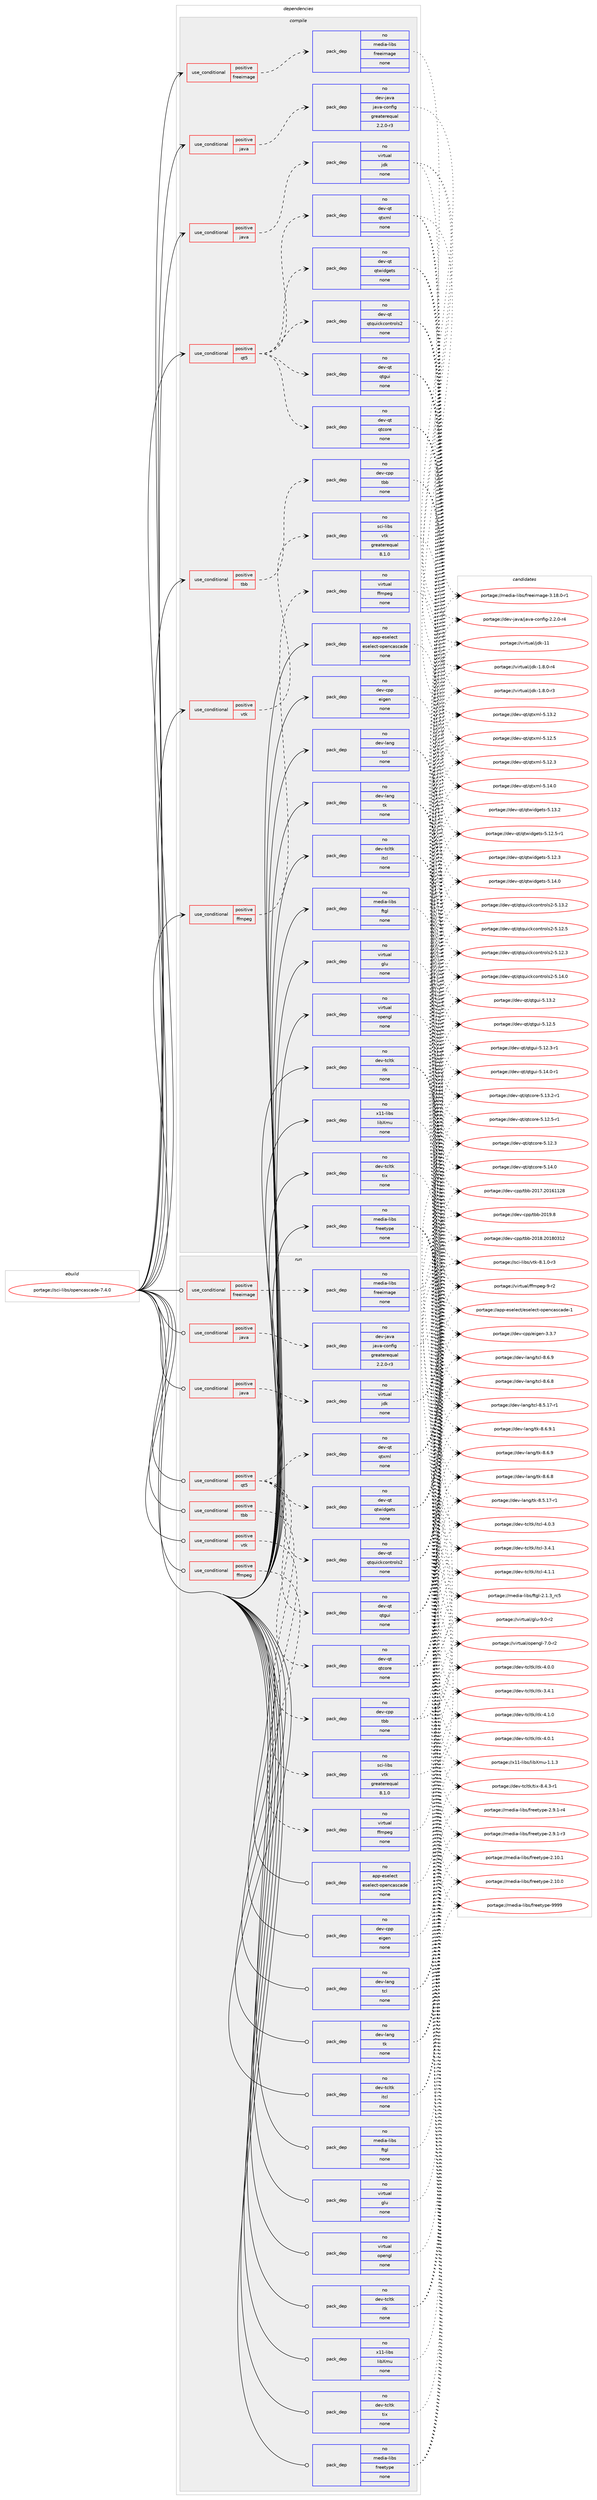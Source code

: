 digraph prolog {

# *************
# Graph options
# *************

newrank=true;
concentrate=true;
compound=true;
graph [rankdir=LR,fontname=Helvetica,fontsize=10,ranksep=1.5];#, ranksep=2.5, nodesep=0.2];
edge  [arrowhead=vee];
node  [fontname=Helvetica,fontsize=10];

# **********
# The ebuild
# **********

subgraph cluster_leftcol {
color=gray;
rank=same;
label=<<i>ebuild</i>>;
id [label="portage://sci-libs/opencascade-7.4.0", color=red, width=4, href="../sci-libs/opencascade-7.4.0.svg"];
}

# ****************
# The dependencies
# ****************

subgraph cluster_midcol {
color=gray;
label=<<i>dependencies</i>>;
subgraph cluster_compile {
fillcolor="#eeeeee";
style=filled;
label=<<i>compile</i>>;
subgraph cond18447 {
dependency97532 [label=<<TABLE BORDER="0" CELLBORDER="1" CELLSPACING="0" CELLPADDING="4"><TR><TD ROWSPAN="3" CELLPADDING="10">use_conditional</TD></TR><TR><TD>positive</TD></TR><TR><TD>ffmpeg</TD></TR></TABLE>>, shape=none, color=red];
subgraph pack77409 {
dependency97533 [label=<<TABLE BORDER="0" CELLBORDER="1" CELLSPACING="0" CELLPADDING="4" WIDTH="220"><TR><TD ROWSPAN="6" CELLPADDING="30">pack_dep</TD></TR><TR><TD WIDTH="110">no</TD></TR><TR><TD>virtual</TD></TR><TR><TD>ffmpeg</TD></TR><TR><TD>none</TD></TR><TR><TD></TD></TR></TABLE>>, shape=none, color=blue];
}
dependency97532:e -> dependency97533:w [weight=20,style="dashed",arrowhead="vee"];
}
id:e -> dependency97532:w [weight=20,style="solid",arrowhead="vee"];
subgraph cond18448 {
dependency97534 [label=<<TABLE BORDER="0" CELLBORDER="1" CELLSPACING="0" CELLPADDING="4"><TR><TD ROWSPAN="3" CELLPADDING="10">use_conditional</TD></TR><TR><TD>positive</TD></TR><TR><TD>freeimage</TD></TR></TABLE>>, shape=none, color=red];
subgraph pack77410 {
dependency97535 [label=<<TABLE BORDER="0" CELLBORDER="1" CELLSPACING="0" CELLPADDING="4" WIDTH="220"><TR><TD ROWSPAN="6" CELLPADDING="30">pack_dep</TD></TR><TR><TD WIDTH="110">no</TD></TR><TR><TD>media-libs</TD></TR><TR><TD>freeimage</TD></TR><TR><TD>none</TD></TR><TR><TD></TD></TR></TABLE>>, shape=none, color=blue];
}
dependency97534:e -> dependency97535:w [weight=20,style="dashed",arrowhead="vee"];
}
id:e -> dependency97534:w [weight=20,style="solid",arrowhead="vee"];
subgraph cond18449 {
dependency97536 [label=<<TABLE BORDER="0" CELLBORDER="1" CELLSPACING="0" CELLPADDING="4"><TR><TD ROWSPAN="3" CELLPADDING="10">use_conditional</TD></TR><TR><TD>positive</TD></TR><TR><TD>java</TD></TR></TABLE>>, shape=none, color=red];
subgraph pack77411 {
dependency97537 [label=<<TABLE BORDER="0" CELLBORDER="1" CELLSPACING="0" CELLPADDING="4" WIDTH="220"><TR><TD ROWSPAN="6" CELLPADDING="30">pack_dep</TD></TR><TR><TD WIDTH="110">no</TD></TR><TR><TD>dev-java</TD></TR><TR><TD>java-config</TD></TR><TR><TD>greaterequal</TD></TR><TR><TD>2.2.0-r3</TD></TR></TABLE>>, shape=none, color=blue];
}
dependency97536:e -> dependency97537:w [weight=20,style="dashed",arrowhead="vee"];
}
id:e -> dependency97536:w [weight=20,style="solid",arrowhead="vee"];
subgraph cond18450 {
dependency97538 [label=<<TABLE BORDER="0" CELLBORDER="1" CELLSPACING="0" CELLPADDING="4"><TR><TD ROWSPAN="3" CELLPADDING="10">use_conditional</TD></TR><TR><TD>positive</TD></TR><TR><TD>java</TD></TR></TABLE>>, shape=none, color=red];
subgraph pack77412 {
dependency97539 [label=<<TABLE BORDER="0" CELLBORDER="1" CELLSPACING="0" CELLPADDING="4" WIDTH="220"><TR><TD ROWSPAN="6" CELLPADDING="30">pack_dep</TD></TR><TR><TD WIDTH="110">no</TD></TR><TR><TD>virtual</TD></TR><TR><TD>jdk</TD></TR><TR><TD>none</TD></TR><TR><TD></TD></TR></TABLE>>, shape=none, color=blue];
}
dependency97538:e -> dependency97539:w [weight=20,style="dashed",arrowhead="vee"];
}
id:e -> dependency97538:w [weight=20,style="solid",arrowhead="vee"];
subgraph cond18451 {
dependency97540 [label=<<TABLE BORDER="0" CELLBORDER="1" CELLSPACING="0" CELLPADDING="4"><TR><TD ROWSPAN="3" CELLPADDING="10">use_conditional</TD></TR><TR><TD>positive</TD></TR><TR><TD>qt5</TD></TR></TABLE>>, shape=none, color=red];
subgraph pack77413 {
dependency97541 [label=<<TABLE BORDER="0" CELLBORDER="1" CELLSPACING="0" CELLPADDING="4" WIDTH="220"><TR><TD ROWSPAN="6" CELLPADDING="30">pack_dep</TD></TR><TR><TD WIDTH="110">no</TD></TR><TR><TD>dev-qt</TD></TR><TR><TD>qtcore</TD></TR><TR><TD>none</TD></TR><TR><TD></TD></TR></TABLE>>, shape=none, color=blue];
}
dependency97540:e -> dependency97541:w [weight=20,style="dashed",arrowhead="vee"];
subgraph pack77414 {
dependency97542 [label=<<TABLE BORDER="0" CELLBORDER="1" CELLSPACING="0" CELLPADDING="4" WIDTH="220"><TR><TD ROWSPAN="6" CELLPADDING="30">pack_dep</TD></TR><TR><TD WIDTH="110">no</TD></TR><TR><TD>dev-qt</TD></TR><TR><TD>qtgui</TD></TR><TR><TD>none</TD></TR><TR><TD></TD></TR></TABLE>>, shape=none, color=blue];
}
dependency97540:e -> dependency97542:w [weight=20,style="dashed",arrowhead="vee"];
subgraph pack77415 {
dependency97543 [label=<<TABLE BORDER="0" CELLBORDER="1" CELLSPACING="0" CELLPADDING="4" WIDTH="220"><TR><TD ROWSPAN="6" CELLPADDING="30">pack_dep</TD></TR><TR><TD WIDTH="110">no</TD></TR><TR><TD>dev-qt</TD></TR><TR><TD>qtquickcontrols2</TD></TR><TR><TD>none</TD></TR><TR><TD></TD></TR></TABLE>>, shape=none, color=blue];
}
dependency97540:e -> dependency97543:w [weight=20,style="dashed",arrowhead="vee"];
subgraph pack77416 {
dependency97544 [label=<<TABLE BORDER="0" CELLBORDER="1" CELLSPACING="0" CELLPADDING="4" WIDTH="220"><TR><TD ROWSPAN="6" CELLPADDING="30">pack_dep</TD></TR><TR><TD WIDTH="110">no</TD></TR><TR><TD>dev-qt</TD></TR><TR><TD>qtwidgets</TD></TR><TR><TD>none</TD></TR><TR><TD></TD></TR></TABLE>>, shape=none, color=blue];
}
dependency97540:e -> dependency97544:w [weight=20,style="dashed",arrowhead="vee"];
subgraph pack77417 {
dependency97545 [label=<<TABLE BORDER="0" CELLBORDER="1" CELLSPACING="0" CELLPADDING="4" WIDTH="220"><TR><TD ROWSPAN="6" CELLPADDING="30">pack_dep</TD></TR><TR><TD WIDTH="110">no</TD></TR><TR><TD>dev-qt</TD></TR><TR><TD>qtxml</TD></TR><TR><TD>none</TD></TR><TR><TD></TD></TR></TABLE>>, shape=none, color=blue];
}
dependency97540:e -> dependency97545:w [weight=20,style="dashed",arrowhead="vee"];
}
id:e -> dependency97540:w [weight=20,style="solid",arrowhead="vee"];
subgraph cond18452 {
dependency97546 [label=<<TABLE BORDER="0" CELLBORDER="1" CELLSPACING="0" CELLPADDING="4"><TR><TD ROWSPAN="3" CELLPADDING="10">use_conditional</TD></TR><TR><TD>positive</TD></TR><TR><TD>tbb</TD></TR></TABLE>>, shape=none, color=red];
subgraph pack77418 {
dependency97547 [label=<<TABLE BORDER="0" CELLBORDER="1" CELLSPACING="0" CELLPADDING="4" WIDTH="220"><TR><TD ROWSPAN="6" CELLPADDING="30">pack_dep</TD></TR><TR><TD WIDTH="110">no</TD></TR><TR><TD>dev-cpp</TD></TR><TR><TD>tbb</TD></TR><TR><TD>none</TD></TR><TR><TD></TD></TR></TABLE>>, shape=none, color=blue];
}
dependency97546:e -> dependency97547:w [weight=20,style="dashed",arrowhead="vee"];
}
id:e -> dependency97546:w [weight=20,style="solid",arrowhead="vee"];
subgraph cond18453 {
dependency97548 [label=<<TABLE BORDER="0" CELLBORDER="1" CELLSPACING="0" CELLPADDING="4"><TR><TD ROWSPAN="3" CELLPADDING="10">use_conditional</TD></TR><TR><TD>positive</TD></TR><TR><TD>vtk</TD></TR></TABLE>>, shape=none, color=red];
subgraph pack77419 {
dependency97549 [label=<<TABLE BORDER="0" CELLBORDER="1" CELLSPACING="0" CELLPADDING="4" WIDTH="220"><TR><TD ROWSPAN="6" CELLPADDING="30">pack_dep</TD></TR><TR><TD WIDTH="110">no</TD></TR><TR><TD>sci-libs</TD></TR><TR><TD>vtk</TD></TR><TR><TD>greaterequal</TD></TR><TR><TD>8.1.0</TD></TR></TABLE>>, shape=none, color=blue];
}
dependency97548:e -> dependency97549:w [weight=20,style="dashed",arrowhead="vee"];
}
id:e -> dependency97548:w [weight=20,style="solid",arrowhead="vee"];
subgraph pack77420 {
dependency97550 [label=<<TABLE BORDER="0" CELLBORDER="1" CELLSPACING="0" CELLPADDING="4" WIDTH="220"><TR><TD ROWSPAN="6" CELLPADDING="30">pack_dep</TD></TR><TR><TD WIDTH="110">no</TD></TR><TR><TD>app-eselect</TD></TR><TR><TD>eselect-opencascade</TD></TR><TR><TD>none</TD></TR><TR><TD></TD></TR></TABLE>>, shape=none, color=blue];
}
id:e -> dependency97550:w [weight=20,style="solid",arrowhead="vee"];
subgraph pack77421 {
dependency97551 [label=<<TABLE BORDER="0" CELLBORDER="1" CELLSPACING="0" CELLPADDING="4" WIDTH="220"><TR><TD ROWSPAN="6" CELLPADDING="30">pack_dep</TD></TR><TR><TD WIDTH="110">no</TD></TR><TR><TD>dev-cpp</TD></TR><TR><TD>eigen</TD></TR><TR><TD>none</TD></TR><TR><TD></TD></TR></TABLE>>, shape=none, color=blue];
}
id:e -> dependency97551:w [weight=20,style="solid",arrowhead="vee"];
subgraph pack77422 {
dependency97552 [label=<<TABLE BORDER="0" CELLBORDER="1" CELLSPACING="0" CELLPADDING="4" WIDTH="220"><TR><TD ROWSPAN="6" CELLPADDING="30">pack_dep</TD></TR><TR><TD WIDTH="110">no</TD></TR><TR><TD>dev-lang</TD></TR><TR><TD>tcl</TD></TR><TR><TD>none</TD></TR><TR><TD></TD></TR></TABLE>>, shape=none, color=blue];
}
id:e -> dependency97552:w [weight=20,style="solid",arrowhead="vee"];
subgraph pack77423 {
dependency97553 [label=<<TABLE BORDER="0" CELLBORDER="1" CELLSPACING="0" CELLPADDING="4" WIDTH="220"><TR><TD ROWSPAN="6" CELLPADDING="30">pack_dep</TD></TR><TR><TD WIDTH="110">no</TD></TR><TR><TD>dev-lang</TD></TR><TR><TD>tk</TD></TR><TR><TD>none</TD></TR><TR><TD></TD></TR></TABLE>>, shape=none, color=blue];
}
id:e -> dependency97553:w [weight=20,style="solid",arrowhead="vee"];
subgraph pack77424 {
dependency97554 [label=<<TABLE BORDER="0" CELLBORDER="1" CELLSPACING="0" CELLPADDING="4" WIDTH="220"><TR><TD ROWSPAN="6" CELLPADDING="30">pack_dep</TD></TR><TR><TD WIDTH="110">no</TD></TR><TR><TD>dev-tcltk</TD></TR><TR><TD>itcl</TD></TR><TR><TD>none</TD></TR><TR><TD></TD></TR></TABLE>>, shape=none, color=blue];
}
id:e -> dependency97554:w [weight=20,style="solid",arrowhead="vee"];
subgraph pack77425 {
dependency97555 [label=<<TABLE BORDER="0" CELLBORDER="1" CELLSPACING="0" CELLPADDING="4" WIDTH="220"><TR><TD ROWSPAN="6" CELLPADDING="30">pack_dep</TD></TR><TR><TD WIDTH="110">no</TD></TR><TR><TD>dev-tcltk</TD></TR><TR><TD>itk</TD></TR><TR><TD>none</TD></TR><TR><TD></TD></TR></TABLE>>, shape=none, color=blue];
}
id:e -> dependency97555:w [weight=20,style="solid",arrowhead="vee"];
subgraph pack77426 {
dependency97556 [label=<<TABLE BORDER="0" CELLBORDER="1" CELLSPACING="0" CELLPADDING="4" WIDTH="220"><TR><TD ROWSPAN="6" CELLPADDING="30">pack_dep</TD></TR><TR><TD WIDTH="110">no</TD></TR><TR><TD>dev-tcltk</TD></TR><TR><TD>tix</TD></TR><TR><TD>none</TD></TR><TR><TD></TD></TR></TABLE>>, shape=none, color=blue];
}
id:e -> dependency97556:w [weight=20,style="solid",arrowhead="vee"];
subgraph pack77427 {
dependency97557 [label=<<TABLE BORDER="0" CELLBORDER="1" CELLSPACING="0" CELLPADDING="4" WIDTH="220"><TR><TD ROWSPAN="6" CELLPADDING="30">pack_dep</TD></TR><TR><TD WIDTH="110">no</TD></TR><TR><TD>media-libs</TD></TR><TR><TD>freetype</TD></TR><TR><TD>none</TD></TR><TR><TD></TD></TR></TABLE>>, shape=none, color=blue];
}
id:e -> dependency97557:w [weight=20,style="solid",arrowhead="vee"];
subgraph pack77428 {
dependency97558 [label=<<TABLE BORDER="0" CELLBORDER="1" CELLSPACING="0" CELLPADDING="4" WIDTH="220"><TR><TD ROWSPAN="6" CELLPADDING="30">pack_dep</TD></TR><TR><TD WIDTH="110">no</TD></TR><TR><TD>media-libs</TD></TR><TR><TD>ftgl</TD></TR><TR><TD>none</TD></TR><TR><TD></TD></TR></TABLE>>, shape=none, color=blue];
}
id:e -> dependency97558:w [weight=20,style="solid",arrowhead="vee"];
subgraph pack77429 {
dependency97559 [label=<<TABLE BORDER="0" CELLBORDER="1" CELLSPACING="0" CELLPADDING="4" WIDTH="220"><TR><TD ROWSPAN="6" CELLPADDING="30">pack_dep</TD></TR><TR><TD WIDTH="110">no</TD></TR><TR><TD>virtual</TD></TR><TR><TD>glu</TD></TR><TR><TD>none</TD></TR><TR><TD></TD></TR></TABLE>>, shape=none, color=blue];
}
id:e -> dependency97559:w [weight=20,style="solid",arrowhead="vee"];
subgraph pack77430 {
dependency97560 [label=<<TABLE BORDER="0" CELLBORDER="1" CELLSPACING="0" CELLPADDING="4" WIDTH="220"><TR><TD ROWSPAN="6" CELLPADDING="30">pack_dep</TD></TR><TR><TD WIDTH="110">no</TD></TR><TR><TD>virtual</TD></TR><TR><TD>opengl</TD></TR><TR><TD>none</TD></TR><TR><TD></TD></TR></TABLE>>, shape=none, color=blue];
}
id:e -> dependency97560:w [weight=20,style="solid",arrowhead="vee"];
subgraph pack77431 {
dependency97561 [label=<<TABLE BORDER="0" CELLBORDER="1" CELLSPACING="0" CELLPADDING="4" WIDTH="220"><TR><TD ROWSPAN="6" CELLPADDING="30">pack_dep</TD></TR><TR><TD WIDTH="110">no</TD></TR><TR><TD>x11-libs</TD></TR><TR><TD>libXmu</TD></TR><TR><TD>none</TD></TR><TR><TD></TD></TR></TABLE>>, shape=none, color=blue];
}
id:e -> dependency97561:w [weight=20,style="solid",arrowhead="vee"];
}
subgraph cluster_compileandrun {
fillcolor="#eeeeee";
style=filled;
label=<<i>compile and run</i>>;
}
subgraph cluster_run {
fillcolor="#eeeeee";
style=filled;
label=<<i>run</i>>;
subgraph cond18454 {
dependency97562 [label=<<TABLE BORDER="0" CELLBORDER="1" CELLSPACING="0" CELLPADDING="4"><TR><TD ROWSPAN="3" CELLPADDING="10">use_conditional</TD></TR><TR><TD>positive</TD></TR><TR><TD>ffmpeg</TD></TR></TABLE>>, shape=none, color=red];
subgraph pack77432 {
dependency97563 [label=<<TABLE BORDER="0" CELLBORDER="1" CELLSPACING="0" CELLPADDING="4" WIDTH="220"><TR><TD ROWSPAN="6" CELLPADDING="30">pack_dep</TD></TR><TR><TD WIDTH="110">no</TD></TR><TR><TD>virtual</TD></TR><TR><TD>ffmpeg</TD></TR><TR><TD>none</TD></TR><TR><TD></TD></TR></TABLE>>, shape=none, color=blue];
}
dependency97562:e -> dependency97563:w [weight=20,style="dashed",arrowhead="vee"];
}
id:e -> dependency97562:w [weight=20,style="solid",arrowhead="odot"];
subgraph cond18455 {
dependency97564 [label=<<TABLE BORDER="0" CELLBORDER="1" CELLSPACING="0" CELLPADDING="4"><TR><TD ROWSPAN="3" CELLPADDING="10">use_conditional</TD></TR><TR><TD>positive</TD></TR><TR><TD>freeimage</TD></TR></TABLE>>, shape=none, color=red];
subgraph pack77433 {
dependency97565 [label=<<TABLE BORDER="0" CELLBORDER="1" CELLSPACING="0" CELLPADDING="4" WIDTH="220"><TR><TD ROWSPAN="6" CELLPADDING="30">pack_dep</TD></TR><TR><TD WIDTH="110">no</TD></TR><TR><TD>media-libs</TD></TR><TR><TD>freeimage</TD></TR><TR><TD>none</TD></TR><TR><TD></TD></TR></TABLE>>, shape=none, color=blue];
}
dependency97564:e -> dependency97565:w [weight=20,style="dashed",arrowhead="vee"];
}
id:e -> dependency97564:w [weight=20,style="solid",arrowhead="odot"];
subgraph cond18456 {
dependency97566 [label=<<TABLE BORDER="0" CELLBORDER="1" CELLSPACING="0" CELLPADDING="4"><TR><TD ROWSPAN="3" CELLPADDING="10">use_conditional</TD></TR><TR><TD>positive</TD></TR><TR><TD>java</TD></TR></TABLE>>, shape=none, color=red];
subgraph pack77434 {
dependency97567 [label=<<TABLE BORDER="0" CELLBORDER="1" CELLSPACING="0" CELLPADDING="4" WIDTH="220"><TR><TD ROWSPAN="6" CELLPADDING="30">pack_dep</TD></TR><TR><TD WIDTH="110">no</TD></TR><TR><TD>dev-java</TD></TR><TR><TD>java-config</TD></TR><TR><TD>greaterequal</TD></TR><TR><TD>2.2.0-r3</TD></TR></TABLE>>, shape=none, color=blue];
}
dependency97566:e -> dependency97567:w [weight=20,style="dashed",arrowhead="vee"];
}
id:e -> dependency97566:w [weight=20,style="solid",arrowhead="odot"];
subgraph cond18457 {
dependency97568 [label=<<TABLE BORDER="0" CELLBORDER="1" CELLSPACING="0" CELLPADDING="4"><TR><TD ROWSPAN="3" CELLPADDING="10">use_conditional</TD></TR><TR><TD>positive</TD></TR><TR><TD>java</TD></TR></TABLE>>, shape=none, color=red];
subgraph pack77435 {
dependency97569 [label=<<TABLE BORDER="0" CELLBORDER="1" CELLSPACING="0" CELLPADDING="4" WIDTH="220"><TR><TD ROWSPAN="6" CELLPADDING="30">pack_dep</TD></TR><TR><TD WIDTH="110">no</TD></TR><TR><TD>virtual</TD></TR><TR><TD>jdk</TD></TR><TR><TD>none</TD></TR><TR><TD></TD></TR></TABLE>>, shape=none, color=blue];
}
dependency97568:e -> dependency97569:w [weight=20,style="dashed",arrowhead="vee"];
}
id:e -> dependency97568:w [weight=20,style="solid",arrowhead="odot"];
subgraph cond18458 {
dependency97570 [label=<<TABLE BORDER="0" CELLBORDER="1" CELLSPACING="0" CELLPADDING="4"><TR><TD ROWSPAN="3" CELLPADDING="10">use_conditional</TD></TR><TR><TD>positive</TD></TR><TR><TD>qt5</TD></TR></TABLE>>, shape=none, color=red];
subgraph pack77436 {
dependency97571 [label=<<TABLE BORDER="0" CELLBORDER="1" CELLSPACING="0" CELLPADDING="4" WIDTH="220"><TR><TD ROWSPAN="6" CELLPADDING="30">pack_dep</TD></TR><TR><TD WIDTH="110">no</TD></TR><TR><TD>dev-qt</TD></TR><TR><TD>qtcore</TD></TR><TR><TD>none</TD></TR><TR><TD></TD></TR></TABLE>>, shape=none, color=blue];
}
dependency97570:e -> dependency97571:w [weight=20,style="dashed",arrowhead="vee"];
subgraph pack77437 {
dependency97572 [label=<<TABLE BORDER="0" CELLBORDER="1" CELLSPACING="0" CELLPADDING="4" WIDTH="220"><TR><TD ROWSPAN="6" CELLPADDING="30">pack_dep</TD></TR><TR><TD WIDTH="110">no</TD></TR><TR><TD>dev-qt</TD></TR><TR><TD>qtgui</TD></TR><TR><TD>none</TD></TR><TR><TD></TD></TR></TABLE>>, shape=none, color=blue];
}
dependency97570:e -> dependency97572:w [weight=20,style="dashed",arrowhead="vee"];
subgraph pack77438 {
dependency97573 [label=<<TABLE BORDER="0" CELLBORDER="1" CELLSPACING="0" CELLPADDING="4" WIDTH="220"><TR><TD ROWSPAN="6" CELLPADDING="30">pack_dep</TD></TR><TR><TD WIDTH="110">no</TD></TR><TR><TD>dev-qt</TD></TR><TR><TD>qtquickcontrols2</TD></TR><TR><TD>none</TD></TR><TR><TD></TD></TR></TABLE>>, shape=none, color=blue];
}
dependency97570:e -> dependency97573:w [weight=20,style="dashed",arrowhead="vee"];
subgraph pack77439 {
dependency97574 [label=<<TABLE BORDER="0" CELLBORDER="1" CELLSPACING="0" CELLPADDING="4" WIDTH="220"><TR><TD ROWSPAN="6" CELLPADDING="30">pack_dep</TD></TR><TR><TD WIDTH="110">no</TD></TR><TR><TD>dev-qt</TD></TR><TR><TD>qtwidgets</TD></TR><TR><TD>none</TD></TR><TR><TD></TD></TR></TABLE>>, shape=none, color=blue];
}
dependency97570:e -> dependency97574:w [weight=20,style="dashed",arrowhead="vee"];
subgraph pack77440 {
dependency97575 [label=<<TABLE BORDER="0" CELLBORDER="1" CELLSPACING="0" CELLPADDING="4" WIDTH="220"><TR><TD ROWSPAN="6" CELLPADDING="30">pack_dep</TD></TR><TR><TD WIDTH="110">no</TD></TR><TR><TD>dev-qt</TD></TR><TR><TD>qtxml</TD></TR><TR><TD>none</TD></TR><TR><TD></TD></TR></TABLE>>, shape=none, color=blue];
}
dependency97570:e -> dependency97575:w [weight=20,style="dashed",arrowhead="vee"];
}
id:e -> dependency97570:w [weight=20,style="solid",arrowhead="odot"];
subgraph cond18459 {
dependency97576 [label=<<TABLE BORDER="0" CELLBORDER="1" CELLSPACING="0" CELLPADDING="4"><TR><TD ROWSPAN="3" CELLPADDING="10">use_conditional</TD></TR><TR><TD>positive</TD></TR><TR><TD>tbb</TD></TR></TABLE>>, shape=none, color=red];
subgraph pack77441 {
dependency97577 [label=<<TABLE BORDER="0" CELLBORDER="1" CELLSPACING="0" CELLPADDING="4" WIDTH="220"><TR><TD ROWSPAN="6" CELLPADDING="30">pack_dep</TD></TR><TR><TD WIDTH="110">no</TD></TR><TR><TD>dev-cpp</TD></TR><TR><TD>tbb</TD></TR><TR><TD>none</TD></TR><TR><TD></TD></TR></TABLE>>, shape=none, color=blue];
}
dependency97576:e -> dependency97577:w [weight=20,style="dashed",arrowhead="vee"];
}
id:e -> dependency97576:w [weight=20,style="solid",arrowhead="odot"];
subgraph cond18460 {
dependency97578 [label=<<TABLE BORDER="0" CELLBORDER="1" CELLSPACING="0" CELLPADDING="4"><TR><TD ROWSPAN="3" CELLPADDING="10">use_conditional</TD></TR><TR><TD>positive</TD></TR><TR><TD>vtk</TD></TR></TABLE>>, shape=none, color=red];
subgraph pack77442 {
dependency97579 [label=<<TABLE BORDER="0" CELLBORDER="1" CELLSPACING="0" CELLPADDING="4" WIDTH="220"><TR><TD ROWSPAN="6" CELLPADDING="30">pack_dep</TD></TR><TR><TD WIDTH="110">no</TD></TR><TR><TD>sci-libs</TD></TR><TR><TD>vtk</TD></TR><TR><TD>greaterequal</TD></TR><TR><TD>8.1.0</TD></TR></TABLE>>, shape=none, color=blue];
}
dependency97578:e -> dependency97579:w [weight=20,style="dashed",arrowhead="vee"];
}
id:e -> dependency97578:w [weight=20,style="solid",arrowhead="odot"];
subgraph pack77443 {
dependency97580 [label=<<TABLE BORDER="0" CELLBORDER="1" CELLSPACING="0" CELLPADDING="4" WIDTH="220"><TR><TD ROWSPAN="6" CELLPADDING="30">pack_dep</TD></TR><TR><TD WIDTH="110">no</TD></TR><TR><TD>app-eselect</TD></TR><TR><TD>eselect-opencascade</TD></TR><TR><TD>none</TD></TR><TR><TD></TD></TR></TABLE>>, shape=none, color=blue];
}
id:e -> dependency97580:w [weight=20,style="solid",arrowhead="odot"];
subgraph pack77444 {
dependency97581 [label=<<TABLE BORDER="0" CELLBORDER="1" CELLSPACING="0" CELLPADDING="4" WIDTH="220"><TR><TD ROWSPAN="6" CELLPADDING="30">pack_dep</TD></TR><TR><TD WIDTH="110">no</TD></TR><TR><TD>dev-cpp</TD></TR><TR><TD>eigen</TD></TR><TR><TD>none</TD></TR><TR><TD></TD></TR></TABLE>>, shape=none, color=blue];
}
id:e -> dependency97581:w [weight=20,style="solid",arrowhead="odot"];
subgraph pack77445 {
dependency97582 [label=<<TABLE BORDER="0" CELLBORDER="1" CELLSPACING="0" CELLPADDING="4" WIDTH="220"><TR><TD ROWSPAN="6" CELLPADDING="30">pack_dep</TD></TR><TR><TD WIDTH="110">no</TD></TR><TR><TD>dev-lang</TD></TR><TR><TD>tcl</TD></TR><TR><TD>none</TD></TR><TR><TD></TD></TR></TABLE>>, shape=none, color=blue];
}
id:e -> dependency97582:w [weight=20,style="solid",arrowhead="odot"];
subgraph pack77446 {
dependency97583 [label=<<TABLE BORDER="0" CELLBORDER="1" CELLSPACING="0" CELLPADDING="4" WIDTH="220"><TR><TD ROWSPAN="6" CELLPADDING="30">pack_dep</TD></TR><TR><TD WIDTH="110">no</TD></TR><TR><TD>dev-lang</TD></TR><TR><TD>tk</TD></TR><TR><TD>none</TD></TR><TR><TD></TD></TR></TABLE>>, shape=none, color=blue];
}
id:e -> dependency97583:w [weight=20,style="solid",arrowhead="odot"];
subgraph pack77447 {
dependency97584 [label=<<TABLE BORDER="0" CELLBORDER="1" CELLSPACING="0" CELLPADDING="4" WIDTH="220"><TR><TD ROWSPAN="6" CELLPADDING="30">pack_dep</TD></TR><TR><TD WIDTH="110">no</TD></TR><TR><TD>dev-tcltk</TD></TR><TR><TD>itcl</TD></TR><TR><TD>none</TD></TR><TR><TD></TD></TR></TABLE>>, shape=none, color=blue];
}
id:e -> dependency97584:w [weight=20,style="solid",arrowhead="odot"];
subgraph pack77448 {
dependency97585 [label=<<TABLE BORDER="0" CELLBORDER="1" CELLSPACING="0" CELLPADDING="4" WIDTH="220"><TR><TD ROWSPAN="6" CELLPADDING="30">pack_dep</TD></TR><TR><TD WIDTH="110">no</TD></TR><TR><TD>dev-tcltk</TD></TR><TR><TD>itk</TD></TR><TR><TD>none</TD></TR><TR><TD></TD></TR></TABLE>>, shape=none, color=blue];
}
id:e -> dependency97585:w [weight=20,style="solid",arrowhead="odot"];
subgraph pack77449 {
dependency97586 [label=<<TABLE BORDER="0" CELLBORDER="1" CELLSPACING="0" CELLPADDING="4" WIDTH="220"><TR><TD ROWSPAN="6" CELLPADDING="30">pack_dep</TD></TR><TR><TD WIDTH="110">no</TD></TR><TR><TD>dev-tcltk</TD></TR><TR><TD>tix</TD></TR><TR><TD>none</TD></TR><TR><TD></TD></TR></TABLE>>, shape=none, color=blue];
}
id:e -> dependency97586:w [weight=20,style="solid",arrowhead="odot"];
subgraph pack77450 {
dependency97587 [label=<<TABLE BORDER="0" CELLBORDER="1" CELLSPACING="0" CELLPADDING="4" WIDTH="220"><TR><TD ROWSPAN="6" CELLPADDING="30">pack_dep</TD></TR><TR><TD WIDTH="110">no</TD></TR><TR><TD>media-libs</TD></TR><TR><TD>freetype</TD></TR><TR><TD>none</TD></TR><TR><TD></TD></TR></TABLE>>, shape=none, color=blue];
}
id:e -> dependency97587:w [weight=20,style="solid",arrowhead="odot"];
subgraph pack77451 {
dependency97588 [label=<<TABLE BORDER="0" CELLBORDER="1" CELLSPACING="0" CELLPADDING="4" WIDTH="220"><TR><TD ROWSPAN="6" CELLPADDING="30">pack_dep</TD></TR><TR><TD WIDTH="110">no</TD></TR><TR><TD>media-libs</TD></TR><TR><TD>ftgl</TD></TR><TR><TD>none</TD></TR><TR><TD></TD></TR></TABLE>>, shape=none, color=blue];
}
id:e -> dependency97588:w [weight=20,style="solid",arrowhead="odot"];
subgraph pack77452 {
dependency97589 [label=<<TABLE BORDER="0" CELLBORDER="1" CELLSPACING="0" CELLPADDING="4" WIDTH="220"><TR><TD ROWSPAN="6" CELLPADDING="30">pack_dep</TD></TR><TR><TD WIDTH="110">no</TD></TR><TR><TD>virtual</TD></TR><TR><TD>glu</TD></TR><TR><TD>none</TD></TR><TR><TD></TD></TR></TABLE>>, shape=none, color=blue];
}
id:e -> dependency97589:w [weight=20,style="solid",arrowhead="odot"];
subgraph pack77453 {
dependency97590 [label=<<TABLE BORDER="0" CELLBORDER="1" CELLSPACING="0" CELLPADDING="4" WIDTH="220"><TR><TD ROWSPAN="6" CELLPADDING="30">pack_dep</TD></TR><TR><TD WIDTH="110">no</TD></TR><TR><TD>virtual</TD></TR><TR><TD>opengl</TD></TR><TR><TD>none</TD></TR><TR><TD></TD></TR></TABLE>>, shape=none, color=blue];
}
id:e -> dependency97590:w [weight=20,style="solid",arrowhead="odot"];
subgraph pack77454 {
dependency97591 [label=<<TABLE BORDER="0" CELLBORDER="1" CELLSPACING="0" CELLPADDING="4" WIDTH="220"><TR><TD ROWSPAN="6" CELLPADDING="30">pack_dep</TD></TR><TR><TD WIDTH="110">no</TD></TR><TR><TD>x11-libs</TD></TR><TR><TD>libXmu</TD></TR><TR><TD>none</TD></TR><TR><TD></TD></TR></TABLE>>, shape=none, color=blue];
}
id:e -> dependency97591:w [weight=20,style="solid",arrowhead="odot"];
}
}

# **************
# The candidates
# **************

subgraph cluster_choices {
rank=same;
color=gray;
label=<<i>candidates</i>>;

subgraph choice77409 {
color=black;
nodesep=1;
choice118105114116117971084710210210911210110345574511450 [label="portage://virtual/ffmpeg-9-r2", color=red, width=4,href="../virtual/ffmpeg-9-r2.svg"];
dependency97533:e -> choice118105114116117971084710210210911210110345574511450:w [style=dotted,weight="100"];
}
subgraph choice77410 {
color=black;
nodesep=1;
choice1091011001059745108105981154710211410110110510997103101455146495646484511449 [label="portage://media-libs/freeimage-3.18.0-r1", color=red, width=4,href="../media-libs/freeimage-3.18.0-r1.svg"];
dependency97535:e -> choice1091011001059745108105981154710211410110110510997103101455146495646484511449:w [style=dotted,weight="100"];
}
subgraph choice77411 {
color=black;
nodesep=1;
choice10010111845106971189747106971189745991111101021051034550465046484511452 [label="portage://dev-java/java-config-2.2.0-r4", color=red, width=4,href="../dev-java/java-config-2.2.0-r4.svg"];
dependency97537:e -> choice10010111845106971189747106971189745991111101021051034550465046484511452:w [style=dotted,weight="100"];
}
subgraph choice77412 {
color=black;
nodesep=1;
choice1181051141161179710847106100107454949 [label="portage://virtual/jdk-11", color=red, width=4,href="../virtual/jdk-11.svg"];
choice11810511411611797108471061001074549465646484511452 [label="portage://virtual/jdk-1.8.0-r4", color=red, width=4,href="../virtual/jdk-1.8.0-r4.svg"];
choice11810511411611797108471061001074549465646484511451 [label="portage://virtual/jdk-1.8.0-r3", color=red, width=4,href="../virtual/jdk-1.8.0-r3.svg"];
dependency97539:e -> choice1181051141161179710847106100107454949:w [style=dotted,weight="100"];
dependency97539:e -> choice11810511411611797108471061001074549465646484511452:w [style=dotted,weight="100"];
dependency97539:e -> choice11810511411611797108471061001074549465646484511451:w [style=dotted,weight="100"];
}
subgraph choice77413 {
color=black;
nodesep=1;
choice10010111845113116471131169911111410145534649524648 [label="portage://dev-qt/qtcore-5.14.0", color=red, width=4,href="../dev-qt/qtcore-5.14.0.svg"];
choice100101118451131164711311699111114101455346495146504511449 [label="portage://dev-qt/qtcore-5.13.2-r1", color=red, width=4,href="../dev-qt/qtcore-5.13.2-r1.svg"];
choice100101118451131164711311699111114101455346495046534511449 [label="portage://dev-qt/qtcore-5.12.5-r1", color=red, width=4,href="../dev-qt/qtcore-5.12.5-r1.svg"];
choice10010111845113116471131169911111410145534649504651 [label="portage://dev-qt/qtcore-5.12.3", color=red, width=4,href="../dev-qt/qtcore-5.12.3.svg"];
dependency97541:e -> choice10010111845113116471131169911111410145534649524648:w [style=dotted,weight="100"];
dependency97541:e -> choice100101118451131164711311699111114101455346495146504511449:w [style=dotted,weight="100"];
dependency97541:e -> choice100101118451131164711311699111114101455346495046534511449:w [style=dotted,weight="100"];
dependency97541:e -> choice10010111845113116471131169911111410145534649504651:w [style=dotted,weight="100"];
}
subgraph choice77414 {
color=black;
nodesep=1;
choice1001011184511311647113116103117105455346495246484511449 [label="portage://dev-qt/qtgui-5.14.0-r1", color=red, width=4,href="../dev-qt/qtgui-5.14.0-r1.svg"];
choice100101118451131164711311610311710545534649514650 [label="portage://dev-qt/qtgui-5.13.2", color=red, width=4,href="../dev-qt/qtgui-5.13.2.svg"];
choice100101118451131164711311610311710545534649504653 [label="portage://dev-qt/qtgui-5.12.5", color=red, width=4,href="../dev-qt/qtgui-5.12.5.svg"];
choice1001011184511311647113116103117105455346495046514511449 [label="portage://dev-qt/qtgui-5.12.3-r1", color=red, width=4,href="../dev-qt/qtgui-5.12.3-r1.svg"];
dependency97542:e -> choice1001011184511311647113116103117105455346495246484511449:w [style=dotted,weight="100"];
dependency97542:e -> choice100101118451131164711311610311710545534649514650:w [style=dotted,weight="100"];
dependency97542:e -> choice100101118451131164711311610311710545534649504653:w [style=dotted,weight="100"];
dependency97542:e -> choice1001011184511311647113116103117105455346495046514511449:w [style=dotted,weight="100"];
}
subgraph choice77415 {
color=black;
nodesep=1;
choice100101118451131164711311611311710599107991111101161141111081155045534649524648 [label="portage://dev-qt/qtquickcontrols2-5.14.0", color=red, width=4,href="../dev-qt/qtquickcontrols2-5.14.0.svg"];
choice100101118451131164711311611311710599107991111101161141111081155045534649514650 [label="portage://dev-qt/qtquickcontrols2-5.13.2", color=red, width=4,href="../dev-qt/qtquickcontrols2-5.13.2.svg"];
choice100101118451131164711311611311710599107991111101161141111081155045534649504653 [label="portage://dev-qt/qtquickcontrols2-5.12.5", color=red, width=4,href="../dev-qt/qtquickcontrols2-5.12.5.svg"];
choice100101118451131164711311611311710599107991111101161141111081155045534649504651 [label="portage://dev-qt/qtquickcontrols2-5.12.3", color=red, width=4,href="../dev-qt/qtquickcontrols2-5.12.3.svg"];
dependency97543:e -> choice100101118451131164711311611311710599107991111101161141111081155045534649524648:w [style=dotted,weight="100"];
dependency97543:e -> choice100101118451131164711311611311710599107991111101161141111081155045534649514650:w [style=dotted,weight="100"];
dependency97543:e -> choice100101118451131164711311611311710599107991111101161141111081155045534649504653:w [style=dotted,weight="100"];
dependency97543:e -> choice100101118451131164711311611311710599107991111101161141111081155045534649504651:w [style=dotted,weight="100"];
}
subgraph choice77416 {
color=black;
nodesep=1;
choice100101118451131164711311611910510010310111611545534649524648 [label="portage://dev-qt/qtwidgets-5.14.0", color=red, width=4,href="../dev-qt/qtwidgets-5.14.0.svg"];
choice100101118451131164711311611910510010310111611545534649514650 [label="portage://dev-qt/qtwidgets-5.13.2", color=red, width=4,href="../dev-qt/qtwidgets-5.13.2.svg"];
choice1001011184511311647113116119105100103101116115455346495046534511449 [label="portage://dev-qt/qtwidgets-5.12.5-r1", color=red, width=4,href="../dev-qt/qtwidgets-5.12.5-r1.svg"];
choice100101118451131164711311611910510010310111611545534649504651 [label="portage://dev-qt/qtwidgets-5.12.3", color=red, width=4,href="../dev-qt/qtwidgets-5.12.3.svg"];
dependency97544:e -> choice100101118451131164711311611910510010310111611545534649524648:w [style=dotted,weight="100"];
dependency97544:e -> choice100101118451131164711311611910510010310111611545534649514650:w [style=dotted,weight="100"];
dependency97544:e -> choice1001011184511311647113116119105100103101116115455346495046534511449:w [style=dotted,weight="100"];
dependency97544:e -> choice100101118451131164711311611910510010310111611545534649504651:w [style=dotted,weight="100"];
}
subgraph choice77417 {
color=black;
nodesep=1;
choice100101118451131164711311612010910845534649524648 [label="portage://dev-qt/qtxml-5.14.0", color=red, width=4,href="../dev-qt/qtxml-5.14.0.svg"];
choice100101118451131164711311612010910845534649514650 [label="portage://dev-qt/qtxml-5.13.2", color=red, width=4,href="../dev-qt/qtxml-5.13.2.svg"];
choice100101118451131164711311612010910845534649504653 [label="portage://dev-qt/qtxml-5.12.5", color=red, width=4,href="../dev-qt/qtxml-5.12.5.svg"];
choice100101118451131164711311612010910845534649504651 [label="portage://dev-qt/qtxml-5.12.3", color=red, width=4,href="../dev-qt/qtxml-5.12.3.svg"];
dependency97545:e -> choice100101118451131164711311612010910845534649524648:w [style=dotted,weight="100"];
dependency97545:e -> choice100101118451131164711311612010910845534649514650:w [style=dotted,weight="100"];
dependency97545:e -> choice100101118451131164711311612010910845534649504653:w [style=dotted,weight="100"];
dependency97545:e -> choice100101118451131164711311612010910845534649504651:w [style=dotted,weight="100"];
}
subgraph choice77418 {
color=black;
nodesep=1;
choice100101118459911211247116989845504849574656 [label="portage://dev-cpp/tbb-2019.8", color=red, width=4,href="../dev-cpp/tbb-2019.8.svg"];
choice10010111845991121124711698984550484956465048495648514950 [label="portage://dev-cpp/tbb-2018.20180312", color=red, width=4,href="../dev-cpp/tbb-2018.20180312.svg"];
choice10010111845991121124711698984550484955465048495449495056 [label="portage://dev-cpp/tbb-2017.20161128", color=red, width=4,href="../dev-cpp/tbb-2017.20161128.svg"];
dependency97547:e -> choice100101118459911211247116989845504849574656:w [style=dotted,weight="100"];
dependency97547:e -> choice10010111845991121124711698984550484956465048495648514950:w [style=dotted,weight="100"];
dependency97547:e -> choice10010111845991121124711698984550484955465048495449495056:w [style=dotted,weight="100"];
}
subgraph choice77419 {
color=black;
nodesep=1;
choice115991054510810598115471181161074556464946484511451 [label="portage://sci-libs/vtk-8.1.0-r3", color=red, width=4,href="../sci-libs/vtk-8.1.0-r3.svg"];
dependency97549:e -> choice115991054510810598115471181161074556464946484511451:w [style=dotted,weight="100"];
}
subgraph choice77420 {
color=black;
nodesep=1;
choice971121124510111510110810199116471011151011081019911645111112101110999711599971001014549 [label="portage://app-eselect/eselect-opencascade-1", color=red, width=4,href="../app-eselect/eselect-opencascade-1.svg"];
dependency97550:e -> choice971121124510111510110810199116471011151011081019911645111112101110999711599971001014549:w [style=dotted,weight="100"];
}
subgraph choice77421 {
color=black;
nodesep=1;
choice100101118459911211247101105103101110455146514655 [label="portage://dev-cpp/eigen-3.3.7", color=red, width=4,href="../dev-cpp/eigen-3.3.7.svg"];
dependency97551:e -> choice100101118459911211247101105103101110455146514655:w [style=dotted,weight="100"];
}
subgraph choice77422 {
color=black;
nodesep=1;
choice10010111845108971101034711699108455646544657 [label="portage://dev-lang/tcl-8.6.9", color=red, width=4,href="../dev-lang/tcl-8.6.9.svg"];
choice10010111845108971101034711699108455646544656 [label="portage://dev-lang/tcl-8.6.8", color=red, width=4,href="../dev-lang/tcl-8.6.8.svg"];
choice10010111845108971101034711699108455646534649554511449 [label="portage://dev-lang/tcl-8.5.17-r1", color=red, width=4,href="../dev-lang/tcl-8.5.17-r1.svg"];
dependency97552:e -> choice10010111845108971101034711699108455646544657:w [style=dotted,weight="100"];
dependency97552:e -> choice10010111845108971101034711699108455646544656:w [style=dotted,weight="100"];
dependency97552:e -> choice10010111845108971101034711699108455646534649554511449:w [style=dotted,weight="100"];
}
subgraph choice77423 {
color=black;
nodesep=1;
choice1001011184510897110103471161074556465446574649 [label="portage://dev-lang/tk-8.6.9.1", color=red, width=4,href="../dev-lang/tk-8.6.9.1.svg"];
choice100101118451089711010347116107455646544657 [label="portage://dev-lang/tk-8.6.9", color=red, width=4,href="../dev-lang/tk-8.6.9.svg"];
choice100101118451089711010347116107455646544656 [label="portage://dev-lang/tk-8.6.8", color=red, width=4,href="../dev-lang/tk-8.6.8.svg"];
choice100101118451089711010347116107455646534649554511449 [label="portage://dev-lang/tk-8.5.17-r1", color=red, width=4,href="../dev-lang/tk-8.5.17-r1.svg"];
dependency97553:e -> choice1001011184510897110103471161074556465446574649:w [style=dotted,weight="100"];
dependency97553:e -> choice100101118451089711010347116107455646544657:w [style=dotted,weight="100"];
dependency97553:e -> choice100101118451089711010347116107455646544656:w [style=dotted,weight="100"];
dependency97553:e -> choice100101118451089711010347116107455646534649554511449:w [style=dotted,weight="100"];
}
subgraph choice77424 {
color=black;
nodesep=1;
choice10010111845116991081161074710511699108455246494649 [label="portage://dev-tcltk/itcl-4.1.1", color=red, width=4,href="../dev-tcltk/itcl-4.1.1.svg"];
choice10010111845116991081161074710511699108455246484651 [label="portage://dev-tcltk/itcl-4.0.3", color=red, width=4,href="../dev-tcltk/itcl-4.0.3.svg"];
choice10010111845116991081161074710511699108455146524649 [label="portage://dev-tcltk/itcl-3.4.1", color=red, width=4,href="../dev-tcltk/itcl-3.4.1.svg"];
dependency97554:e -> choice10010111845116991081161074710511699108455246494649:w [style=dotted,weight="100"];
dependency97554:e -> choice10010111845116991081161074710511699108455246484651:w [style=dotted,weight="100"];
dependency97554:e -> choice10010111845116991081161074710511699108455146524649:w [style=dotted,weight="100"];
}
subgraph choice77425 {
color=black;
nodesep=1;
choice100101118451169910811610747105116107455246494648 [label="portage://dev-tcltk/itk-4.1.0", color=red, width=4,href="../dev-tcltk/itk-4.1.0.svg"];
choice100101118451169910811610747105116107455246484649 [label="portage://dev-tcltk/itk-4.0.1", color=red, width=4,href="../dev-tcltk/itk-4.0.1.svg"];
choice100101118451169910811610747105116107455246484648 [label="portage://dev-tcltk/itk-4.0.0", color=red, width=4,href="../dev-tcltk/itk-4.0.0.svg"];
choice100101118451169910811610747105116107455146524649 [label="portage://dev-tcltk/itk-3.4.1", color=red, width=4,href="../dev-tcltk/itk-3.4.1.svg"];
dependency97555:e -> choice100101118451169910811610747105116107455246494648:w [style=dotted,weight="100"];
dependency97555:e -> choice100101118451169910811610747105116107455246484649:w [style=dotted,weight="100"];
dependency97555:e -> choice100101118451169910811610747105116107455246484648:w [style=dotted,weight="100"];
dependency97555:e -> choice100101118451169910811610747105116107455146524649:w [style=dotted,weight="100"];
}
subgraph choice77426 {
color=black;
nodesep=1;
choice1001011184511699108116107471161051204556465246514511449 [label="portage://dev-tcltk/tix-8.4.3-r1", color=red, width=4,href="../dev-tcltk/tix-8.4.3-r1.svg"];
dependency97556:e -> choice1001011184511699108116107471161051204556465246514511449:w [style=dotted,weight="100"];
}
subgraph choice77427 {
color=black;
nodesep=1;
choice109101100105974510810598115471021141011011161211121014557575757 [label="portage://media-libs/freetype-9999", color=red, width=4,href="../media-libs/freetype-9999.svg"];
choice109101100105974510810598115471021141011011161211121014550465746494511452 [label="portage://media-libs/freetype-2.9.1-r4", color=red, width=4,href="../media-libs/freetype-2.9.1-r4.svg"];
choice109101100105974510810598115471021141011011161211121014550465746494511451 [label="portage://media-libs/freetype-2.9.1-r3", color=red, width=4,href="../media-libs/freetype-2.9.1-r3.svg"];
choice1091011001059745108105981154710211410110111612111210145504649484649 [label="portage://media-libs/freetype-2.10.1", color=red, width=4,href="../media-libs/freetype-2.10.1.svg"];
choice1091011001059745108105981154710211410110111612111210145504649484648 [label="portage://media-libs/freetype-2.10.0", color=red, width=4,href="../media-libs/freetype-2.10.0.svg"];
dependency97557:e -> choice109101100105974510810598115471021141011011161211121014557575757:w [style=dotted,weight="100"];
dependency97557:e -> choice109101100105974510810598115471021141011011161211121014550465746494511452:w [style=dotted,weight="100"];
dependency97557:e -> choice109101100105974510810598115471021141011011161211121014550465746494511451:w [style=dotted,weight="100"];
dependency97557:e -> choice1091011001059745108105981154710211410110111612111210145504649484649:w [style=dotted,weight="100"];
dependency97557:e -> choice1091011001059745108105981154710211410110111612111210145504649484648:w [style=dotted,weight="100"];
}
subgraph choice77428 {
color=black;
nodesep=1;
choice10910110010597451081059811547102116103108455046494651951149953 [label="portage://media-libs/ftgl-2.1.3_rc5", color=red, width=4,href="../media-libs/ftgl-2.1.3_rc5.svg"];
dependency97558:e -> choice10910110010597451081059811547102116103108455046494651951149953:w [style=dotted,weight="100"];
}
subgraph choice77429 {
color=black;
nodesep=1;
choice1181051141161179710847103108117455746484511450 [label="portage://virtual/glu-9.0-r2", color=red, width=4,href="../virtual/glu-9.0-r2.svg"];
dependency97559:e -> choice1181051141161179710847103108117455746484511450:w [style=dotted,weight="100"];
}
subgraph choice77430 {
color=black;
nodesep=1;
choice1181051141161179710847111112101110103108455546484511450 [label="portage://virtual/opengl-7.0-r2", color=red, width=4,href="../virtual/opengl-7.0-r2.svg"];
dependency97560:e -> choice1181051141161179710847111112101110103108455546484511450:w [style=dotted,weight="100"];
}
subgraph choice77431 {
color=black;
nodesep=1;
choice12049494510810598115471081059888109117454946494651 [label="portage://x11-libs/libXmu-1.1.3", color=red, width=4,href="../x11-libs/libXmu-1.1.3.svg"];
dependency97561:e -> choice12049494510810598115471081059888109117454946494651:w [style=dotted,weight="100"];
}
subgraph choice77432 {
color=black;
nodesep=1;
choice118105114116117971084710210210911210110345574511450 [label="portage://virtual/ffmpeg-9-r2", color=red, width=4,href="../virtual/ffmpeg-9-r2.svg"];
dependency97563:e -> choice118105114116117971084710210210911210110345574511450:w [style=dotted,weight="100"];
}
subgraph choice77433 {
color=black;
nodesep=1;
choice1091011001059745108105981154710211410110110510997103101455146495646484511449 [label="portage://media-libs/freeimage-3.18.0-r1", color=red, width=4,href="../media-libs/freeimage-3.18.0-r1.svg"];
dependency97565:e -> choice1091011001059745108105981154710211410110110510997103101455146495646484511449:w [style=dotted,weight="100"];
}
subgraph choice77434 {
color=black;
nodesep=1;
choice10010111845106971189747106971189745991111101021051034550465046484511452 [label="portage://dev-java/java-config-2.2.0-r4", color=red, width=4,href="../dev-java/java-config-2.2.0-r4.svg"];
dependency97567:e -> choice10010111845106971189747106971189745991111101021051034550465046484511452:w [style=dotted,weight="100"];
}
subgraph choice77435 {
color=black;
nodesep=1;
choice1181051141161179710847106100107454949 [label="portage://virtual/jdk-11", color=red, width=4,href="../virtual/jdk-11.svg"];
choice11810511411611797108471061001074549465646484511452 [label="portage://virtual/jdk-1.8.0-r4", color=red, width=4,href="../virtual/jdk-1.8.0-r4.svg"];
choice11810511411611797108471061001074549465646484511451 [label="portage://virtual/jdk-1.8.0-r3", color=red, width=4,href="../virtual/jdk-1.8.0-r3.svg"];
dependency97569:e -> choice1181051141161179710847106100107454949:w [style=dotted,weight="100"];
dependency97569:e -> choice11810511411611797108471061001074549465646484511452:w [style=dotted,weight="100"];
dependency97569:e -> choice11810511411611797108471061001074549465646484511451:w [style=dotted,weight="100"];
}
subgraph choice77436 {
color=black;
nodesep=1;
choice10010111845113116471131169911111410145534649524648 [label="portage://dev-qt/qtcore-5.14.0", color=red, width=4,href="../dev-qt/qtcore-5.14.0.svg"];
choice100101118451131164711311699111114101455346495146504511449 [label="portage://dev-qt/qtcore-5.13.2-r1", color=red, width=4,href="../dev-qt/qtcore-5.13.2-r1.svg"];
choice100101118451131164711311699111114101455346495046534511449 [label="portage://dev-qt/qtcore-5.12.5-r1", color=red, width=4,href="../dev-qt/qtcore-5.12.5-r1.svg"];
choice10010111845113116471131169911111410145534649504651 [label="portage://dev-qt/qtcore-5.12.3", color=red, width=4,href="../dev-qt/qtcore-5.12.3.svg"];
dependency97571:e -> choice10010111845113116471131169911111410145534649524648:w [style=dotted,weight="100"];
dependency97571:e -> choice100101118451131164711311699111114101455346495146504511449:w [style=dotted,weight="100"];
dependency97571:e -> choice100101118451131164711311699111114101455346495046534511449:w [style=dotted,weight="100"];
dependency97571:e -> choice10010111845113116471131169911111410145534649504651:w [style=dotted,weight="100"];
}
subgraph choice77437 {
color=black;
nodesep=1;
choice1001011184511311647113116103117105455346495246484511449 [label="portage://dev-qt/qtgui-5.14.0-r1", color=red, width=4,href="../dev-qt/qtgui-5.14.0-r1.svg"];
choice100101118451131164711311610311710545534649514650 [label="portage://dev-qt/qtgui-5.13.2", color=red, width=4,href="../dev-qt/qtgui-5.13.2.svg"];
choice100101118451131164711311610311710545534649504653 [label="portage://dev-qt/qtgui-5.12.5", color=red, width=4,href="../dev-qt/qtgui-5.12.5.svg"];
choice1001011184511311647113116103117105455346495046514511449 [label="portage://dev-qt/qtgui-5.12.3-r1", color=red, width=4,href="../dev-qt/qtgui-5.12.3-r1.svg"];
dependency97572:e -> choice1001011184511311647113116103117105455346495246484511449:w [style=dotted,weight="100"];
dependency97572:e -> choice100101118451131164711311610311710545534649514650:w [style=dotted,weight="100"];
dependency97572:e -> choice100101118451131164711311610311710545534649504653:w [style=dotted,weight="100"];
dependency97572:e -> choice1001011184511311647113116103117105455346495046514511449:w [style=dotted,weight="100"];
}
subgraph choice77438 {
color=black;
nodesep=1;
choice100101118451131164711311611311710599107991111101161141111081155045534649524648 [label="portage://dev-qt/qtquickcontrols2-5.14.0", color=red, width=4,href="../dev-qt/qtquickcontrols2-5.14.0.svg"];
choice100101118451131164711311611311710599107991111101161141111081155045534649514650 [label="portage://dev-qt/qtquickcontrols2-5.13.2", color=red, width=4,href="../dev-qt/qtquickcontrols2-5.13.2.svg"];
choice100101118451131164711311611311710599107991111101161141111081155045534649504653 [label="portage://dev-qt/qtquickcontrols2-5.12.5", color=red, width=4,href="../dev-qt/qtquickcontrols2-5.12.5.svg"];
choice100101118451131164711311611311710599107991111101161141111081155045534649504651 [label="portage://dev-qt/qtquickcontrols2-5.12.3", color=red, width=4,href="../dev-qt/qtquickcontrols2-5.12.3.svg"];
dependency97573:e -> choice100101118451131164711311611311710599107991111101161141111081155045534649524648:w [style=dotted,weight="100"];
dependency97573:e -> choice100101118451131164711311611311710599107991111101161141111081155045534649514650:w [style=dotted,weight="100"];
dependency97573:e -> choice100101118451131164711311611311710599107991111101161141111081155045534649504653:w [style=dotted,weight="100"];
dependency97573:e -> choice100101118451131164711311611311710599107991111101161141111081155045534649504651:w [style=dotted,weight="100"];
}
subgraph choice77439 {
color=black;
nodesep=1;
choice100101118451131164711311611910510010310111611545534649524648 [label="portage://dev-qt/qtwidgets-5.14.0", color=red, width=4,href="../dev-qt/qtwidgets-5.14.0.svg"];
choice100101118451131164711311611910510010310111611545534649514650 [label="portage://dev-qt/qtwidgets-5.13.2", color=red, width=4,href="../dev-qt/qtwidgets-5.13.2.svg"];
choice1001011184511311647113116119105100103101116115455346495046534511449 [label="portage://dev-qt/qtwidgets-5.12.5-r1", color=red, width=4,href="../dev-qt/qtwidgets-5.12.5-r1.svg"];
choice100101118451131164711311611910510010310111611545534649504651 [label="portage://dev-qt/qtwidgets-5.12.3", color=red, width=4,href="../dev-qt/qtwidgets-5.12.3.svg"];
dependency97574:e -> choice100101118451131164711311611910510010310111611545534649524648:w [style=dotted,weight="100"];
dependency97574:e -> choice100101118451131164711311611910510010310111611545534649514650:w [style=dotted,weight="100"];
dependency97574:e -> choice1001011184511311647113116119105100103101116115455346495046534511449:w [style=dotted,weight="100"];
dependency97574:e -> choice100101118451131164711311611910510010310111611545534649504651:w [style=dotted,weight="100"];
}
subgraph choice77440 {
color=black;
nodesep=1;
choice100101118451131164711311612010910845534649524648 [label="portage://dev-qt/qtxml-5.14.0", color=red, width=4,href="../dev-qt/qtxml-5.14.0.svg"];
choice100101118451131164711311612010910845534649514650 [label="portage://dev-qt/qtxml-5.13.2", color=red, width=4,href="../dev-qt/qtxml-5.13.2.svg"];
choice100101118451131164711311612010910845534649504653 [label="portage://dev-qt/qtxml-5.12.5", color=red, width=4,href="../dev-qt/qtxml-5.12.5.svg"];
choice100101118451131164711311612010910845534649504651 [label="portage://dev-qt/qtxml-5.12.3", color=red, width=4,href="../dev-qt/qtxml-5.12.3.svg"];
dependency97575:e -> choice100101118451131164711311612010910845534649524648:w [style=dotted,weight="100"];
dependency97575:e -> choice100101118451131164711311612010910845534649514650:w [style=dotted,weight="100"];
dependency97575:e -> choice100101118451131164711311612010910845534649504653:w [style=dotted,weight="100"];
dependency97575:e -> choice100101118451131164711311612010910845534649504651:w [style=dotted,weight="100"];
}
subgraph choice77441 {
color=black;
nodesep=1;
choice100101118459911211247116989845504849574656 [label="portage://dev-cpp/tbb-2019.8", color=red, width=4,href="../dev-cpp/tbb-2019.8.svg"];
choice10010111845991121124711698984550484956465048495648514950 [label="portage://dev-cpp/tbb-2018.20180312", color=red, width=4,href="../dev-cpp/tbb-2018.20180312.svg"];
choice10010111845991121124711698984550484955465048495449495056 [label="portage://dev-cpp/tbb-2017.20161128", color=red, width=4,href="../dev-cpp/tbb-2017.20161128.svg"];
dependency97577:e -> choice100101118459911211247116989845504849574656:w [style=dotted,weight="100"];
dependency97577:e -> choice10010111845991121124711698984550484956465048495648514950:w [style=dotted,weight="100"];
dependency97577:e -> choice10010111845991121124711698984550484955465048495449495056:w [style=dotted,weight="100"];
}
subgraph choice77442 {
color=black;
nodesep=1;
choice115991054510810598115471181161074556464946484511451 [label="portage://sci-libs/vtk-8.1.0-r3", color=red, width=4,href="../sci-libs/vtk-8.1.0-r3.svg"];
dependency97579:e -> choice115991054510810598115471181161074556464946484511451:w [style=dotted,weight="100"];
}
subgraph choice77443 {
color=black;
nodesep=1;
choice971121124510111510110810199116471011151011081019911645111112101110999711599971001014549 [label="portage://app-eselect/eselect-opencascade-1", color=red, width=4,href="../app-eselect/eselect-opencascade-1.svg"];
dependency97580:e -> choice971121124510111510110810199116471011151011081019911645111112101110999711599971001014549:w [style=dotted,weight="100"];
}
subgraph choice77444 {
color=black;
nodesep=1;
choice100101118459911211247101105103101110455146514655 [label="portage://dev-cpp/eigen-3.3.7", color=red, width=4,href="../dev-cpp/eigen-3.3.7.svg"];
dependency97581:e -> choice100101118459911211247101105103101110455146514655:w [style=dotted,weight="100"];
}
subgraph choice77445 {
color=black;
nodesep=1;
choice10010111845108971101034711699108455646544657 [label="portage://dev-lang/tcl-8.6.9", color=red, width=4,href="../dev-lang/tcl-8.6.9.svg"];
choice10010111845108971101034711699108455646544656 [label="portage://dev-lang/tcl-8.6.8", color=red, width=4,href="../dev-lang/tcl-8.6.8.svg"];
choice10010111845108971101034711699108455646534649554511449 [label="portage://dev-lang/tcl-8.5.17-r1", color=red, width=4,href="../dev-lang/tcl-8.5.17-r1.svg"];
dependency97582:e -> choice10010111845108971101034711699108455646544657:w [style=dotted,weight="100"];
dependency97582:e -> choice10010111845108971101034711699108455646544656:w [style=dotted,weight="100"];
dependency97582:e -> choice10010111845108971101034711699108455646534649554511449:w [style=dotted,weight="100"];
}
subgraph choice77446 {
color=black;
nodesep=1;
choice1001011184510897110103471161074556465446574649 [label="portage://dev-lang/tk-8.6.9.1", color=red, width=4,href="../dev-lang/tk-8.6.9.1.svg"];
choice100101118451089711010347116107455646544657 [label="portage://dev-lang/tk-8.6.9", color=red, width=4,href="../dev-lang/tk-8.6.9.svg"];
choice100101118451089711010347116107455646544656 [label="portage://dev-lang/tk-8.6.8", color=red, width=4,href="../dev-lang/tk-8.6.8.svg"];
choice100101118451089711010347116107455646534649554511449 [label="portage://dev-lang/tk-8.5.17-r1", color=red, width=4,href="../dev-lang/tk-8.5.17-r1.svg"];
dependency97583:e -> choice1001011184510897110103471161074556465446574649:w [style=dotted,weight="100"];
dependency97583:e -> choice100101118451089711010347116107455646544657:w [style=dotted,weight="100"];
dependency97583:e -> choice100101118451089711010347116107455646544656:w [style=dotted,weight="100"];
dependency97583:e -> choice100101118451089711010347116107455646534649554511449:w [style=dotted,weight="100"];
}
subgraph choice77447 {
color=black;
nodesep=1;
choice10010111845116991081161074710511699108455246494649 [label="portage://dev-tcltk/itcl-4.1.1", color=red, width=4,href="../dev-tcltk/itcl-4.1.1.svg"];
choice10010111845116991081161074710511699108455246484651 [label="portage://dev-tcltk/itcl-4.0.3", color=red, width=4,href="../dev-tcltk/itcl-4.0.3.svg"];
choice10010111845116991081161074710511699108455146524649 [label="portage://dev-tcltk/itcl-3.4.1", color=red, width=4,href="../dev-tcltk/itcl-3.4.1.svg"];
dependency97584:e -> choice10010111845116991081161074710511699108455246494649:w [style=dotted,weight="100"];
dependency97584:e -> choice10010111845116991081161074710511699108455246484651:w [style=dotted,weight="100"];
dependency97584:e -> choice10010111845116991081161074710511699108455146524649:w [style=dotted,weight="100"];
}
subgraph choice77448 {
color=black;
nodesep=1;
choice100101118451169910811610747105116107455246494648 [label="portage://dev-tcltk/itk-4.1.0", color=red, width=4,href="../dev-tcltk/itk-4.1.0.svg"];
choice100101118451169910811610747105116107455246484649 [label="portage://dev-tcltk/itk-4.0.1", color=red, width=4,href="../dev-tcltk/itk-4.0.1.svg"];
choice100101118451169910811610747105116107455246484648 [label="portage://dev-tcltk/itk-4.0.0", color=red, width=4,href="../dev-tcltk/itk-4.0.0.svg"];
choice100101118451169910811610747105116107455146524649 [label="portage://dev-tcltk/itk-3.4.1", color=red, width=4,href="../dev-tcltk/itk-3.4.1.svg"];
dependency97585:e -> choice100101118451169910811610747105116107455246494648:w [style=dotted,weight="100"];
dependency97585:e -> choice100101118451169910811610747105116107455246484649:w [style=dotted,weight="100"];
dependency97585:e -> choice100101118451169910811610747105116107455246484648:w [style=dotted,weight="100"];
dependency97585:e -> choice100101118451169910811610747105116107455146524649:w [style=dotted,weight="100"];
}
subgraph choice77449 {
color=black;
nodesep=1;
choice1001011184511699108116107471161051204556465246514511449 [label="portage://dev-tcltk/tix-8.4.3-r1", color=red, width=4,href="../dev-tcltk/tix-8.4.3-r1.svg"];
dependency97586:e -> choice1001011184511699108116107471161051204556465246514511449:w [style=dotted,weight="100"];
}
subgraph choice77450 {
color=black;
nodesep=1;
choice109101100105974510810598115471021141011011161211121014557575757 [label="portage://media-libs/freetype-9999", color=red, width=4,href="../media-libs/freetype-9999.svg"];
choice109101100105974510810598115471021141011011161211121014550465746494511452 [label="portage://media-libs/freetype-2.9.1-r4", color=red, width=4,href="../media-libs/freetype-2.9.1-r4.svg"];
choice109101100105974510810598115471021141011011161211121014550465746494511451 [label="portage://media-libs/freetype-2.9.1-r3", color=red, width=4,href="../media-libs/freetype-2.9.1-r3.svg"];
choice1091011001059745108105981154710211410110111612111210145504649484649 [label="portage://media-libs/freetype-2.10.1", color=red, width=4,href="../media-libs/freetype-2.10.1.svg"];
choice1091011001059745108105981154710211410110111612111210145504649484648 [label="portage://media-libs/freetype-2.10.0", color=red, width=4,href="../media-libs/freetype-2.10.0.svg"];
dependency97587:e -> choice109101100105974510810598115471021141011011161211121014557575757:w [style=dotted,weight="100"];
dependency97587:e -> choice109101100105974510810598115471021141011011161211121014550465746494511452:w [style=dotted,weight="100"];
dependency97587:e -> choice109101100105974510810598115471021141011011161211121014550465746494511451:w [style=dotted,weight="100"];
dependency97587:e -> choice1091011001059745108105981154710211410110111612111210145504649484649:w [style=dotted,weight="100"];
dependency97587:e -> choice1091011001059745108105981154710211410110111612111210145504649484648:w [style=dotted,weight="100"];
}
subgraph choice77451 {
color=black;
nodesep=1;
choice10910110010597451081059811547102116103108455046494651951149953 [label="portage://media-libs/ftgl-2.1.3_rc5", color=red, width=4,href="../media-libs/ftgl-2.1.3_rc5.svg"];
dependency97588:e -> choice10910110010597451081059811547102116103108455046494651951149953:w [style=dotted,weight="100"];
}
subgraph choice77452 {
color=black;
nodesep=1;
choice1181051141161179710847103108117455746484511450 [label="portage://virtual/glu-9.0-r2", color=red, width=4,href="../virtual/glu-9.0-r2.svg"];
dependency97589:e -> choice1181051141161179710847103108117455746484511450:w [style=dotted,weight="100"];
}
subgraph choice77453 {
color=black;
nodesep=1;
choice1181051141161179710847111112101110103108455546484511450 [label="portage://virtual/opengl-7.0-r2", color=red, width=4,href="../virtual/opengl-7.0-r2.svg"];
dependency97590:e -> choice1181051141161179710847111112101110103108455546484511450:w [style=dotted,weight="100"];
}
subgraph choice77454 {
color=black;
nodesep=1;
choice12049494510810598115471081059888109117454946494651 [label="portage://x11-libs/libXmu-1.1.3", color=red, width=4,href="../x11-libs/libXmu-1.1.3.svg"];
dependency97591:e -> choice12049494510810598115471081059888109117454946494651:w [style=dotted,weight="100"];
}
}

}
